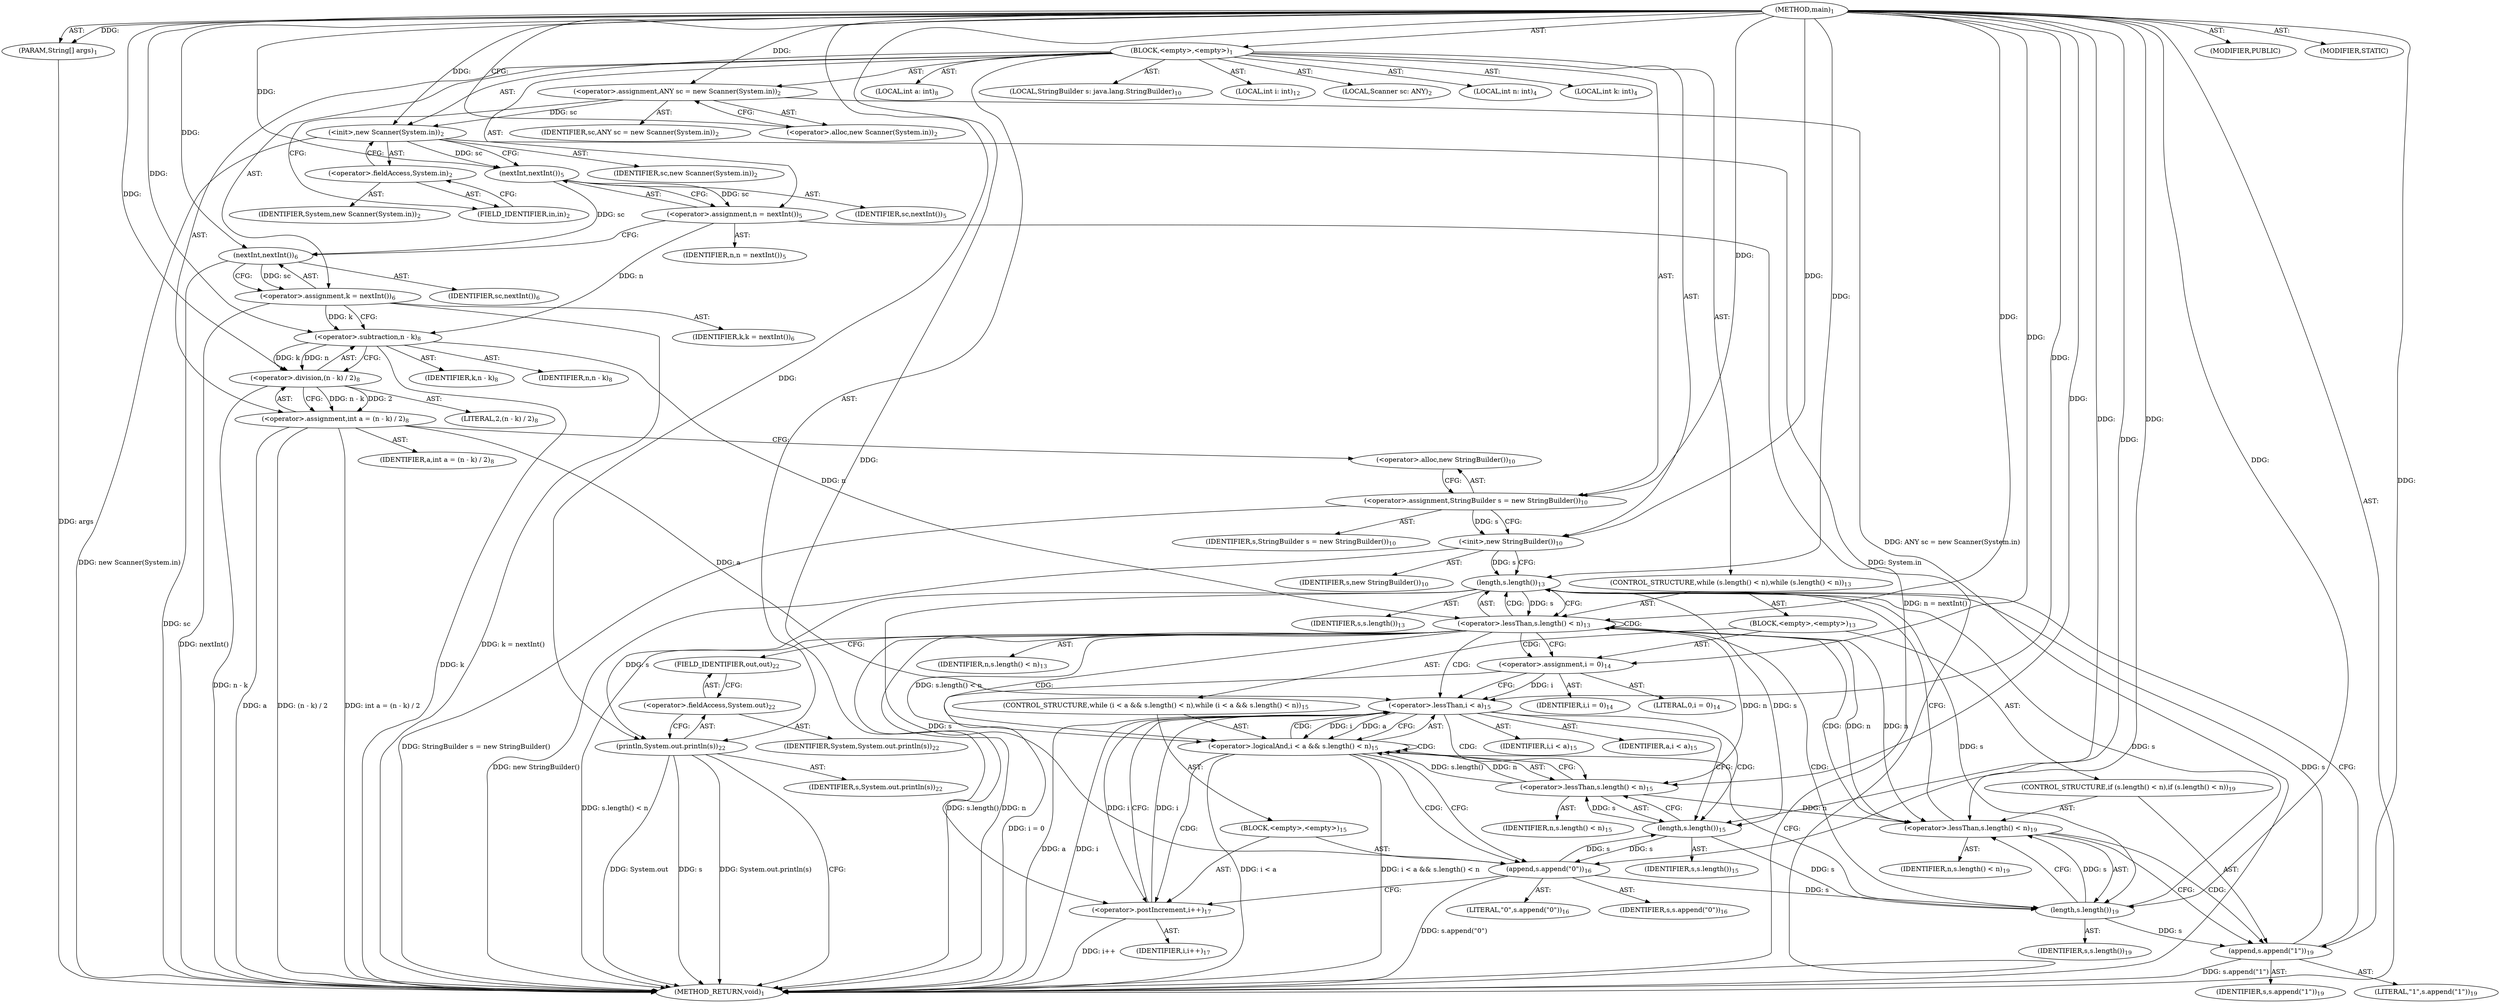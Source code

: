digraph "main" {  
"21" [label = <(METHOD,main)<SUB>1</SUB>> ]
"22" [label = <(PARAM,String[] args)<SUB>1</SUB>> ]
"23" [label = <(BLOCK,&lt;empty&gt;,&lt;empty&gt;)<SUB>1</SUB>> ]
"4" [label = <(LOCAL,Scanner sc: ANY)<SUB>2</SUB>> ]
"24" [label = <(&lt;operator&gt;.assignment,ANY sc = new Scanner(System.in))<SUB>2</SUB>> ]
"25" [label = <(IDENTIFIER,sc,ANY sc = new Scanner(System.in))<SUB>2</SUB>> ]
"26" [label = <(&lt;operator&gt;.alloc,new Scanner(System.in))<SUB>2</SUB>> ]
"27" [label = <(&lt;init&gt;,new Scanner(System.in))<SUB>2</SUB>> ]
"3" [label = <(IDENTIFIER,sc,new Scanner(System.in))<SUB>2</SUB>> ]
"28" [label = <(&lt;operator&gt;.fieldAccess,System.in)<SUB>2</SUB>> ]
"29" [label = <(IDENTIFIER,System,new Scanner(System.in))<SUB>2</SUB>> ]
"30" [label = <(FIELD_IDENTIFIER,in,in)<SUB>2</SUB>> ]
"31" [label = <(LOCAL,int n: int)<SUB>4</SUB>> ]
"32" [label = <(LOCAL,int k: int)<SUB>4</SUB>> ]
"33" [label = <(&lt;operator&gt;.assignment,n = nextInt())<SUB>5</SUB>> ]
"34" [label = <(IDENTIFIER,n,n = nextInt())<SUB>5</SUB>> ]
"35" [label = <(nextInt,nextInt())<SUB>5</SUB>> ]
"36" [label = <(IDENTIFIER,sc,nextInt())<SUB>5</SUB>> ]
"37" [label = <(&lt;operator&gt;.assignment,k = nextInt())<SUB>6</SUB>> ]
"38" [label = <(IDENTIFIER,k,k = nextInt())<SUB>6</SUB>> ]
"39" [label = <(nextInt,nextInt())<SUB>6</SUB>> ]
"40" [label = <(IDENTIFIER,sc,nextInt())<SUB>6</SUB>> ]
"41" [label = <(LOCAL,int a: int)<SUB>8</SUB>> ]
"42" [label = <(&lt;operator&gt;.assignment,int a = (n - k) / 2)<SUB>8</SUB>> ]
"43" [label = <(IDENTIFIER,a,int a = (n - k) / 2)<SUB>8</SUB>> ]
"44" [label = <(&lt;operator&gt;.division,(n - k) / 2)<SUB>8</SUB>> ]
"45" [label = <(&lt;operator&gt;.subtraction,n - k)<SUB>8</SUB>> ]
"46" [label = <(IDENTIFIER,n,n - k)<SUB>8</SUB>> ]
"47" [label = <(IDENTIFIER,k,n - k)<SUB>8</SUB>> ]
"48" [label = <(LITERAL,2,(n - k) / 2)<SUB>8</SUB>> ]
"6" [label = <(LOCAL,StringBuilder s: java.lang.StringBuilder)<SUB>10</SUB>> ]
"49" [label = <(&lt;operator&gt;.assignment,StringBuilder s = new StringBuilder())<SUB>10</SUB>> ]
"50" [label = <(IDENTIFIER,s,StringBuilder s = new StringBuilder())<SUB>10</SUB>> ]
"51" [label = <(&lt;operator&gt;.alloc,new StringBuilder())<SUB>10</SUB>> ]
"52" [label = <(&lt;init&gt;,new StringBuilder())<SUB>10</SUB>> ]
"5" [label = <(IDENTIFIER,s,new StringBuilder())<SUB>10</SUB>> ]
"53" [label = <(LOCAL,int i: int)<SUB>12</SUB>> ]
"54" [label = <(CONTROL_STRUCTURE,while (s.length() &lt; n),while (s.length() &lt; n))<SUB>13</SUB>> ]
"55" [label = <(&lt;operator&gt;.lessThan,s.length() &lt; n)<SUB>13</SUB>> ]
"56" [label = <(length,s.length())<SUB>13</SUB>> ]
"57" [label = <(IDENTIFIER,s,s.length())<SUB>13</SUB>> ]
"58" [label = <(IDENTIFIER,n,s.length() &lt; n)<SUB>13</SUB>> ]
"59" [label = <(BLOCK,&lt;empty&gt;,&lt;empty&gt;)<SUB>13</SUB>> ]
"60" [label = <(&lt;operator&gt;.assignment,i = 0)<SUB>14</SUB>> ]
"61" [label = <(IDENTIFIER,i,i = 0)<SUB>14</SUB>> ]
"62" [label = <(LITERAL,0,i = 0)<SUB>14</SUB>> ]
"63" [label = <(CONTROL_STRUCTURE,while (i &lt; a &amp;&amp; s.length() &lt; n),while (i &lt; a &amp;&amp; s.length() &lt; n))<SUB>15</SUB>> ]
"64" [label = <(&lt;operator&gt;.logicalAnd,i &lt; a &amp;&amp; s.length() &lt; n)<SUB>15</SUB>> ]
"65" [label = <(&lt;operator&gt;.lessThan,i &lt; a)<SUB>15</SUB>> ]
"66" [label = <(IDENTIFIER,i,i &lt; a)<SUB>15</SUB>> ]
"67" [label = <(IDENTIFIER,a,i &lt; a)<SUB>15</SUB>> ]
"68" [label = <(&lt;operator&gt;.lessThan,s.length() &lt; n)<SUB>15</SUB>> ]
"69" [label = <(length,s.length())<SUB>15</SUB>> ]
"70" [label = <(IDENTIFIER,s,s.length())<SUB>15</SUB>> ]
"71" [label = <(IDENTIFIER,n,s.length() &lt; n)<SUB>15</SUB>> ]
"72" [label = <(BLOCK,&lt;empty&gt;,&lt;empty&gt;)<SUB>15</SUB>> ]
"73" [label = <(append,s.append(&quot;0&quot;))<SUB>16</SUB>> ]
"74" [label = <(IDENTIFIER,s,s.append(&quot;0&quot;))<SUB>16</SUB>> ]
"75" [label = <(LITERAL,&quot;0&quot;,s.append(&quot;0&quot;))<SUB>16</SUB>> ]
"76" [label = <(&lt;operator&gt;.postIncrement,i++)<SUB>17</SUB>> ]
"77" [label = <(IDENTIFIER,i,i++)<SUB>17</SUB>> ]
"78" [label = <(CONTROL_STRUCTURE,if (s.length() &lt; n),if (s.length() &lt; n))<SUB>19</SUB>> ]
"79" [label = <(&lt;operator&gt;.lessThan,s.length() &lt; n)<SUB>19</SUB>> ]
"80" [label = <(length,s.length())<SUB>19</SUB>> ]
"81" [label = <(IDENTIFIER,s,s.length())<SUB>19</SUB>> ]
"82" [label = <(IDENTIFIER,n,s.length() &lt; n)<SUB>19</SUB>> ]
"83" [label = <(append,s.append(&quot;1&quot;))<SUB>19</SUB>> ]
"84" [label = <(IDENTIFIER,s,s.append(&quot;1&quot;))<SUB>19</SUB>> ]
"85" [label = <(LITERAL,&quot;1&quot;,s.append(&quot;1&quot;))<SUB>19</SUB>> ]
"86" [label = <(println,System.out.println(s))<SUB>22</SUB>> ]
"87" [label = <(&lt;operator&gt;.fieldAccess,System.out)<SUB>22</SUB>> ]
"88" [label = <(IDENTIFIER,System,System.out.println(s))<SUB>22</SUB>> ]
"89" [label = <(FIELD_IDENTIFIER,out,out)<SUB>22</SUB>> ]
"90" [label = <(IDENTIFIER,s,System.out.println(s))<SUB>22</SUB>> ]
"91" [label = <(MODIFIER,PUBLIC)> ]
"92" [label = <(MODIFIER,STATIC)> ]
"93" [label = <(METHOD_RETURN,void)<SUB>1</SUB>> ]
  "21" -> "22"  [ label = "AST: "] 
  "21" -> "23"  [ label = "AST: "] 
  "21" -> "91"  [ label = "AST: "] 
  "21" -> "92"  [ label = "AST: "] 
  "21" -> "93"  [ label = "AST: "] 
  "23" -> "4"  [ label = "AST: "] 
  "23" -> "24"  [ label = "AST: "] 
  "23" -> "27"  [ label = "AST: "] 
  "23" -> "31"  [ label = "AST: "] 
  "23" -> "32"  [ label = "AST: "] 
  "23" -> "33"  [ label = "AST: "] 
  "23" -> "37"  [ label = "AST: "] 
  "23" -> "41"  [ label = "AST: "] 
  "23" -> "42"  [ label = "AST: "] 
  "23" -> "6"  [ label = "AST: "] 
  "23" -> "49"  [ label = "AST: "] 
  "23" -> "52"  [ label = "AST: "] 
  "23" -> "53"  [ label = "AST: "] 
  "23" -> "54"  [ label = "AST: "] 
  "23" -> "86"  [ label = "AST: "] 
  "24" -> "25"  [ label = "AST: "] 
  "24" -> "26"  [ label = "AST: "] 
  "27" -> "3"  [ label = "AST: "] 
  "27" -> "28"  [ label = "AST: "] 
  "28" -> "29"  [ label = "AST: "] 
  "28" -> "30"  [ label = "AST: "] 
  "33" -> "34"  [ label = "AST: "] 
  "33" -> "35"  [ label = "AST: "] 
  "35" -> "36"  [ label = "AST: "] 
  "37" -> "38"  [ label = "AST: "] 
  "37" -> "39"  [ label = "AST: "] 
  "39" -> "40"  [ label = "AST: "] 
  "42" -> "43"  [ label = "AST: "] 
  "42" -> "44"  [ label = "AST: "] 
  "44" -> "45"  [ label = "AST: "] 
  "44" -> "48"  [ label = "AST: "] 
  "45" -> "46"  [ label = "AST: "] 
  "45" -> "47"  [ label = "AST: "] 
  "49" -> "50"  [ label = "AST: "] 
  "49" -> "51"  [ label = "AST: "] 
  "52" -> "5"  [ label = "AST: "] 
  "54" -> "55"  [ label = "AST: "] 
  "54" -> "59"  [ label = "AST: "] 
  "55" -> "56"  [ label = "AST: "] 
  "55" -> "58"  [ label = "AST: "] 
  "56" -> "57"  [ label = "AST: "] 
  "59" -> "60"  [ label = "AST: "] 
  "59" -> "63"  [ label = "AST: "] 
  "59" -> "78"  [ label = "AST: "] 
  "60" -> "61"  [ label = "AST: "] 
  "60" -> "62"  [ label = "AST: "] 
  "63" -> "64"  [ label = "AST: "] 
  "63" -> "72"  [ label = "AST: "] 
  "64" -> "65"  [ label = "AST: "] 
  "64" -> "68"  [ label = "AST: "] 
  "65" -> "66"  [ label = "AST: "] 
  "65" -> "67"  [ label = "AST: "] 
  "68" -> "69"  [ label = "AST: "] 
  "68" -> "71"  [ label = "AST: "] 
  "69" -> "70"  [ label = "AST: "] 
  "72" -> "73"  [ label = "AST: "] 
  "72" -> "76"  [ label = "AST: "] 
  "73" -> "74"  [ label = "AST: "] 
  "73" -> "75"  [ label = "AST: "] 
  "76" -> "77"  [ label = "AST: "] 
  "78" -> "79"  [ label = "AST: "] 
  "78" -> "83"  [ label = "AST: "] 
  "79" -> "80"  [ label = "AST: "] 
  "79" -> "82"  [ label = "AST: "] 
  "80" -> "81"  [ label = "AST: "] 
  "83" -> "84"  [ label = "AST: "] 
  "83" -> "85"  [ label = "AST: "] 
  "86" -> "87"  [ label = "AST: "] 
  "86" -> "90"  [ label = "AST: "] 
  "87" -> "88"  [ label = "AST: "] 
  "87" -> "89"  [ label = "AST: "] 
  "24" -> "30"  [ label = "CFG: "] 
  "27" -> "35"  [ label = "CFG: "] 
  "33" -> "39"  [ label = "CFG: "] 
  "37" -> "45"  [ label = "CFG: "] 
  "42" -> "51"  [ label = "CFG: "] 
  "49" -> "52"  [ label = "CFG: "] 
  "52" -> "56"  [ label = "CFG: "] 
  "86" -> "93"  [ label = "CFG: "] 
  "26" -> "24"  [ label = "CFG: "] 
  "28" -> "27"  [ label = "CFG: "] 
  "35" -> "33"  [ label = "CFG: "] 
  "39" -> "37"  [ label = "CFG: "] 
  "44" -> "42"  [ label = "CFG: "] 
  "51" -> "49"  [ label = "CFG: "] 
  "55" -> "60"  [ label = "CFG: "] 
  "55" -> "89"  [ label = "CFG: "] 
  "87" -> "86"  [ label = "CFG: "] 
  "30" -> "28"  [ label = "CFG: "] 
  "45" -> "44"  [ label = "CFG: "] 
  "56" -> "55"  [ label = "CFG: "] 
  "60" -> "65"  [ label = "CFG: "] 
  "89" -> "87"  [ label = "CFG: "] 
  "64" -> "73"  [ label = "CFG: "] 
  "64" -> "80"  [ label = "CFG: "] 
  "79" -> "56"  [ label = "CFG: "] 
  "79" -> "83"  [ label = "CFG: "] 
  "83" -> "56"  [ label = "CFG: "] 
  "65" -> "64"  [ label = "CFG: "] 
  "65" -> "69"  [ label = "CFG: "] 
  "68" -> "64"  [ label = "CFG: "] 
  "73" -> "76"  [ label = "CFG: "] 
  "76" -> "65"  [ label = "CFG: "] 
  "80" -> "79"  [ label = "CFG: "] 
  "69" -> "68"  [ label = "CFG: "] 
  "21" -> "26"  [ label = "CFG: "] 
  "22" -> "93"  [ label = "DDG: args"] 
  "24" -> "93"  [ label = "DDG: ANY sc = new Scanner(System.in)"] 
  "27" -> "93"  [ label = "DDG: System.in"] 
  "27" -> "93"  [ label = "DDG: new Scanner(System.in)"] 
  "33" -> "93"  [ label = "DDG: n = nextInt()"] 
  "39" -> "93"  [ label = "DDG: sc"] 
  "37" -> "93"  [ label = "DDG: nextInt()"] 
  "37" -> "93"  [ label = "DDG: k = nextInt()"] 
  "42" -> "93"  [ label = "DDG: a"] 
  "45" -> "93"  [ label = "DDG: k"] 
  "44" -> "93"  [ label = "DDG: n - k"] 
  "42" -> "93"  [ label = "DDG: (n - k) / 2"] 
  "42" -> "93"  [ label = "DDG: int a = (n - k) / 2"] 
  "49" -> "93"  [ label = "DDG: StringBuilder s = new StringBuilder()"] 
  "52" -> "93"  [ label = "DDG: new StringBuilder()"] 
  "55" -> "93"  [ label = "DDG: s.length()"] 
  "55" -> "93"  [ label = "DDG: n"] 
  "55" -> "93"  [ label = "DDG: s.length() &lt; n"] 
  "86" -> "93"  [ label = "DDG: System.out"] 
  "86" -> "93"  [ label = "DDG: s"] 
  "86" -> "93"  [ label = "DDG: System.out.println(s)"] 
  "60" -> "93"  [ label = "DDG: i = 0"] 
  "65" -> "93"  [ label = "DDG: i"] 
  "65" -> "93"  [ label = "DDG: a"] 
  "64" -> "93"  [ label = "DDG: i &lt; a"] 
  "64" -> "93"  [ label = "DDG: i &lt; a &amp;&amp; s.length() &lt; n"] 
  "83" -> "93"  [ label = "DDG: s.append(&quot;1&quot;)"] 
  "73" -> "93"  [ label = "DDG: s.append(&quot;0&quot;)"] 
  "76" -> "93"  [ label = "DDG: i++"] 
  "21" -> "22"  [ label = "DDG: "] 
  "21" -> "24"  [ label = "DDG: "] 
  "35" -> "33"  [ label = "DDG: sc"] 
  "39" -> "37"  [ label = "DDG: sc"] 
  "44" -> "42"  [ label = "DDG: n - k"] 
  "44" -> "42"  [ label = "DDG: 2"] 
  "21" -> "49"  [ label = "DDG: "] 
  "24" -> "27"  [ label = "DDG: sc"] 
  "21" -> "27"  [ label = "DDG: "] 
  "49" -> "52"  [ label = "DDG: s"] 
  "21" -> "52"  [ label = "DDG: "] 
  "56" -> "86"  [ label = "DDG: s"] 
  "21" -> "86"  [ label = "DDG: "] 
  "27" -> "35"  [ label = "DDG: sc"] 
  "21" -> "35"  [ label = "DDG: "] 
  "35" -> "39"  [ label = "DDG: sc"] 
  "21" -> "39"  [ label = "DDG: "] 
  "45" -> "44"  [ label = "DDG: n"] 
  "45" -> "44"  [ label = "DDG: k"] 
  "21" -> "44"  [ label = "DDG: "] 
  "56" -> "55"  [ label = "DDG: s"] 
  "45" -> "55"  [ label = "DDG: n"] 
  "79" -> "55"  [ label = "DDG: n"] 
  "21" -> "55"  [ label = "DDG: "] 
  "21" -> "60"  [ label = "DDG: "] 
  "33" -> "45"  [ label = "DDG: n"] 
  "21" -> "45"  [ label = "DDG: "] 
  "37" -> "45"  [ label = "DDG: k"] 
  "52" -> "56"  [ label = "DDG: s"] 
  "80" -> "56"  [ label = "DDG: s"] 
  "83" -> "56"  [ label = "DDG: s"] 
  "21" -> "56"  [ label = "DDG: "] 
  "65" -> "64"  [ label = "DDG: i"] 
  "65" -> "64"  [ label = "DDG: a"] 
  "68" -> "64"  [ label = "DDG: s.length()"] 
  "68" -> "64"  [ label = "DDG: n"] 
  "55" -> "64"  [ label = "DDG: s.length() &lt; n"] 
  "80" -> "79"  [ label = "DDG: s"] 
  "55" -> "79"  [ label = "DDG: n"] 
  "68" -> "79"  [ label = "DDG: n"] 
  "21" -> "79"  [ label = "DDG: "] 
  "80" -> "83"  [ label = "DDG: s"] 
  "21" -> "83"  [ label = "DDG: "] 
  "60" -> "65"  [ label = "DDG: i"] 
  "76" -> "65"  [ label = "DDG: i"] 
  "21" -> "65"  [ label = "DDG: "] 
  "42" -> "65"  [ label = "DDG: a"] 
  "69" -> "68"  [ label = "DDG: s"] 
  "55" -> "68"  [ label = "DDG: n"] 
  "21" -> "68"  [ label = "DDG: "] 
  "56" -> "73"  [ label = "DDG: s"] 
  "69" -> "73"  [ label = "DDG: s"] 
  "21" -> "73"  [ label = "DDG: "] 
  "65" -> "76"  [ label = "DDG: i"] 
  "21" -> "76"  [ label = "DDG: "] 
  "56" -> "80"  [ label = "DDG: s"] 
  "69" -> "80"  [ label = "DDG: s"] 
  "73" -> "80"  [ label = "DDG: s"] 
  "21" -> "80"  [ label = "DDG: "] 
  "56" -> "69"  [ label = "DDG: s"] 
  "73" -> "69"  [ label = "DDG: s"] 
  "21" -> "69"  [ label = "DDG: "] 
  "55" -> "80"  [ label = "CDG: "] 
  "55" -> "60"  [ label = "CDG: "] 
  "55" -> "64"  [ label = "CDG: "] 
  "55" -> "56"  [ label = "CDG: "] 
  "55" -> "65"  [ label = "CDG: "] 
  "55" -> "55"  [ label = "CDG: "] 
  "55" -> "79"  [ label = "CDG: "] 
  "64" -> "73"  [ label = "CDG: "] 
  "64" -> "64"  [ label = "CDG: "] 
  "64" -> "76"  [ label = "CDG: "] 
  "64" -> "65"  [ label = "CDG: "] 
  "79" -> "83"  [ label = "CDG: "] 
  "65" -> "68"  [ label = "CDG: "] 
  "65" -> "69"  [ label = "CDG: "] 
}
